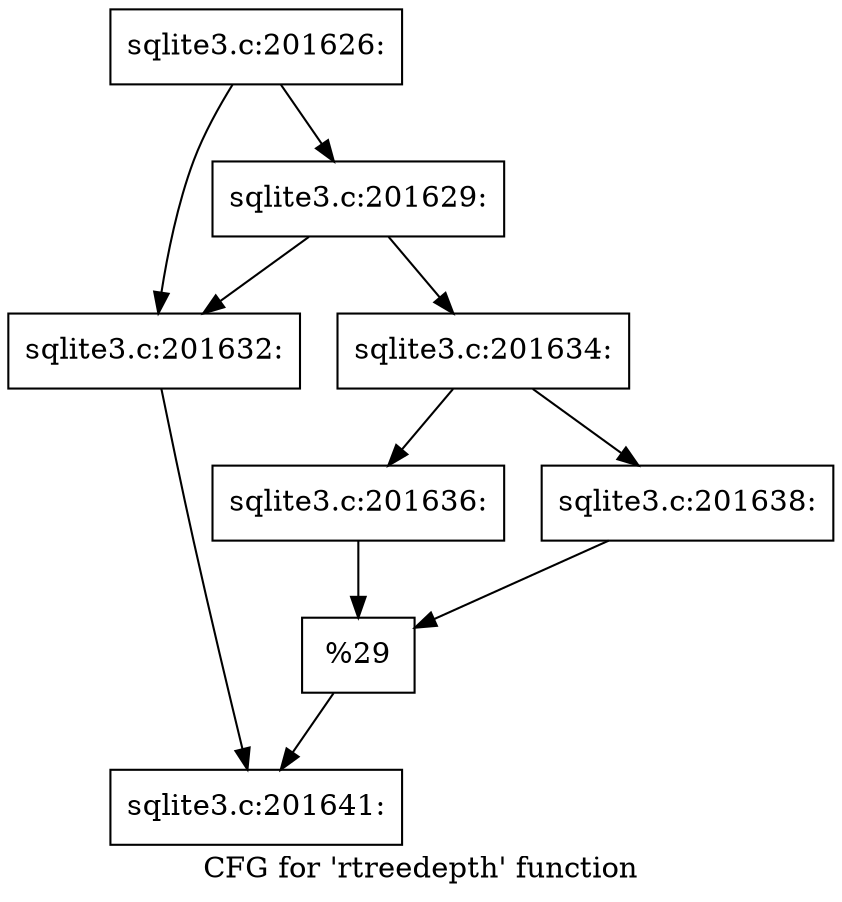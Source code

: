 digraph "CFG for 'rtreedepth' function" {
	label="CFG for 'rtreedepth' function";

	Node0x55c0fb41a580 [shape=record,label="{sqlite3.c:201626:}"];
	Node0x55c0fb41a580 -> Node0x55c0fb41ab40;
	Node0x55c0fb41a580 -> Node0x55c0fb41ca80;
	Node0x55c0fb41ca80 [shape=record,label="{sqlite3.c:201629:}"];
	Node0x55c0fb41ca80 -> Node0x55c0fb41ab40;
	Node0x55c0fb41ca80 -> Node0x55c0fb41ca30;
	Node0x55c0fb41ab40 [shape=record,label="{sqlite3.c:201632:}"];
	Node0x55c0fb41ab40 -> Node0x55c0fb41c9e0;
	Node0x55c0fb41ca30 [shape=record,label="{sqlite3.c:201634:}"];
	Node0x55c0fb41ca30 -> Node0x55c0fb41df60;
	Node0x55c0fb41ca30 -> Node0x55c0fb41e000;
	Node0x55c0fb41df60 [shape=record,label="{sqlite3.c:201636:}"];
	Node0x55c0fb41df60 -> Node0x55c0fb41dfb0;
	Node0x55c0fb41e000 [shape=record,label="{sqlite3.c:201638:}"];
	Node0x55c0fb41e000 -> Node0x55c0fb41dfb0;
	Node0x55c0fb41dfb0 [shape=record,label="{%29}"];
	Node0x55c0fb41dfb0 -> Node0x55c0fb41c9e0;
	Node0x55c0fb41c9e0 [shape=record,label="{sqlite3.c:201641:}"];
}
